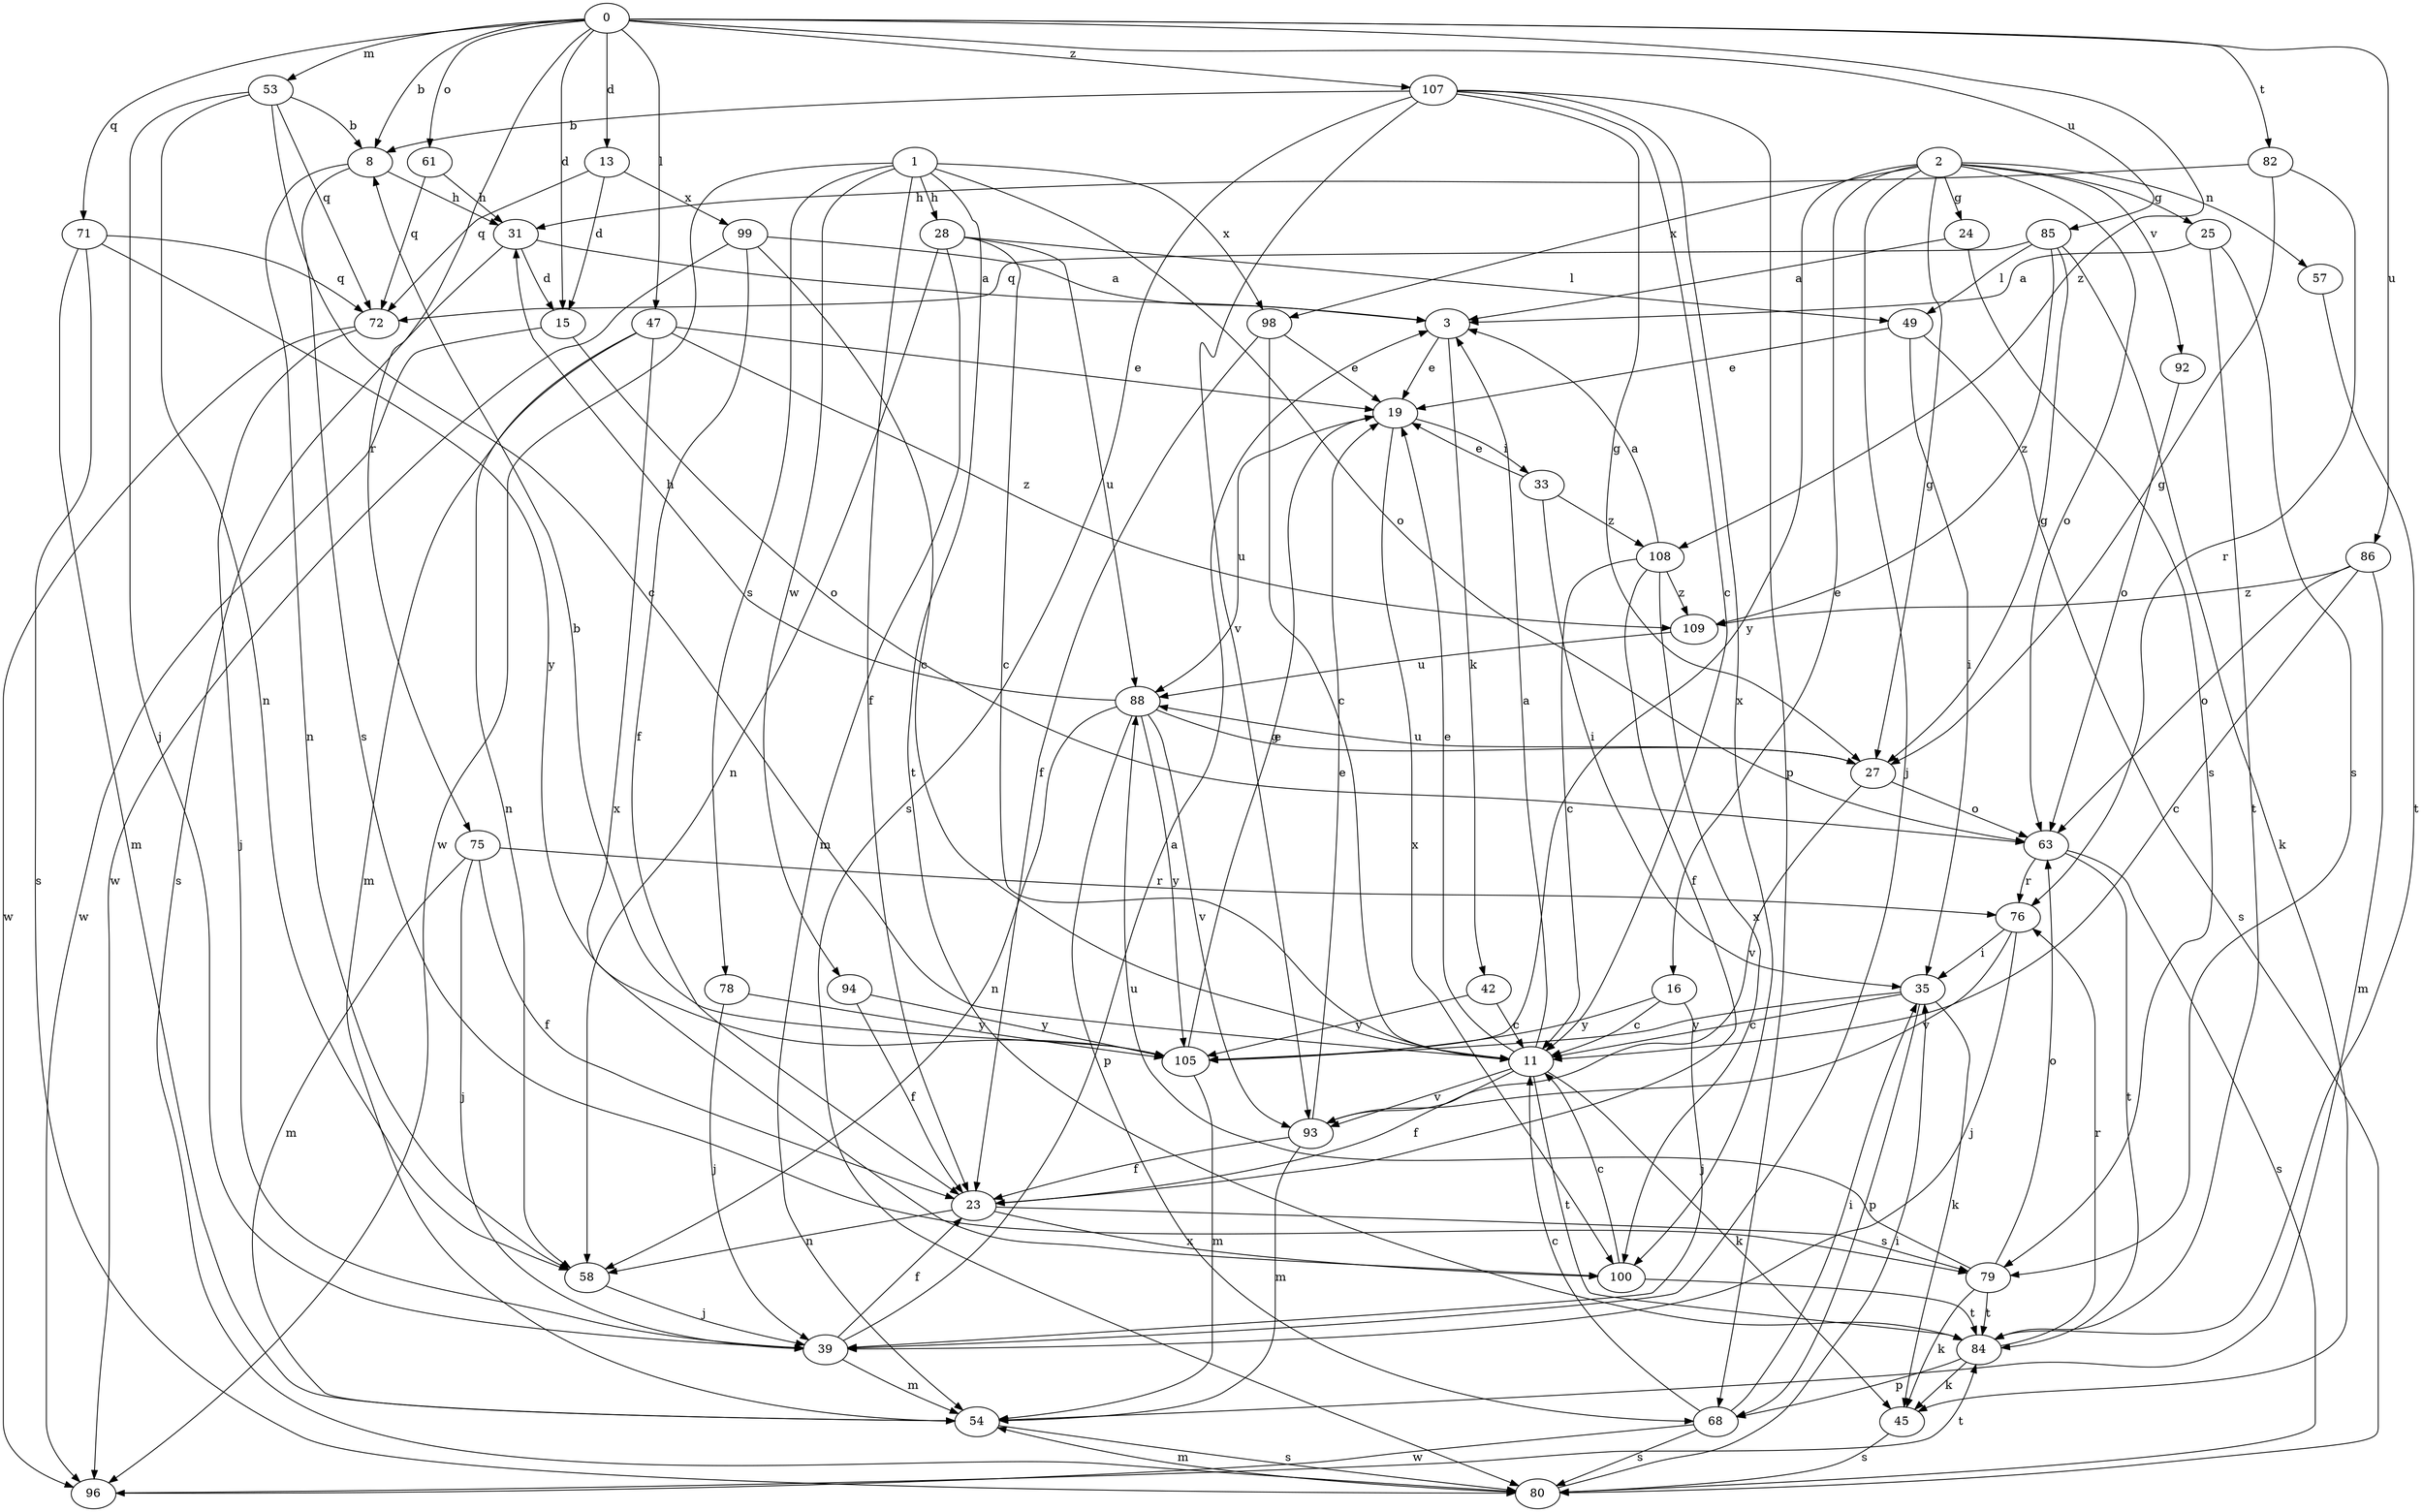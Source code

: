 strict digraph  {
0;
1;
2;
3;
8;
11;
13;
15;
16;
19;
23;
24;
25;
27;
28;
31;
33;
35;
39;
42;
45;
47;
49;
53;
54;
57;
58;
61;
63;
68;
71;
72;
75;
76;
78;
79;
80;
82;
84;
85;
86;
88;
92;
93;
94;
96;
98;
99;
100;
105;
107;
108;
109;
0 -> 8  [label=b];
0 -> 13  [label=d];
0 -> 15  [label=d];
0 -> 47  [label=l];
0 -> 53  [label=m];
0 -> 61  [label=o];
0 -> 71  [label=q];
0 -> 75  [label=r];
0 -> 82  [label=t];
0 -> 85  [label=u];
0 -> 86  [label=u];
0 -> 107  [label=z];
0 -> 108  [label=z];
1 -> 23  [label=f];
1 -> 28  [label=h];
1 -> 63  [label=o];
1 -> 78  [label=s];
1 -> 84  [label=t];
1 -> 94  [label=w];
1 -> 96  [label=w];
1 -> 98  [label=x];
2 -> 16  [label=e];
2 -> 24  [label=g];
2 -> 25  [label=g];
2 -> 27  [label=g];
2 -> 39  [label=j];
2 -> 57  [label=n];
2 -> 63  [label=o];
2 -> 92  [label=v];
2 -> 98  [label=x];
2 -> 105  [label=y];
3 -> 19  [label=e];
3 -> 42  [label=k];
8 -> 31  [label=h];
8 -> 58  [label=n];
8 -> 79  [label=s];
11 -> 3  [label=a];
11 -> 19  [label=e];
11 -> 23  [label=f];
11 -> 45  [label=k];
11 -> 84  [label=t];
11 -> 93  [label=v];
13 -> 15  [label=d];
13 -> 72  [label=q];
13 -> 99  [label=x];
15 -> 63  [label=o];
15 -> 96  [label=w];
16 -> 11  [label=c];
16 -> 39  [label=j];
16 -> 105  [label=y];
19 -> 33  [label=i];
19 -> 88  [label=u];
19 -> 100  [label=x];
23 -> 58  [label=n];
23 -> 79  [label=s];
23 -> 100  [label=x];
24 -> 3  [label=a];
24 -> 79  [label=s];
25 -> 3  [label=a];
25 -> 79  [label=s];
25 -> 84  [label=t];
27 -> 63  [label=o];
27 -> 88  [label=u];
27 -> 93  [label=v];
28 -> 11  [label=c];
28 -> 49  [label=l];
28 -> 54  [label=m];
28 -> 58  [label=n];
28 -> 88  [label=u];
31 -> 3  [label=a];
31 -> 15  [label=d];
31 -> 80  [label=s];
33 -> 19  [label=e];
33 -> 35  [label=i];
33 -> 108  [label=z];
35 -> 11  [label=c];
35 -> 45  [label=k];
35 -> 68  [label=p];
35 -> 105  [label=y];
39 -> 3  [label=a];
39 -> 23  [label=f];
39 -> 54  [label=m];
42 -> 11  [label=c];
42 -> 105  [label=y];
45 -> 80  [label=s];
47 -> 19  [label=e];
47 -> 54  [label=m];
47 -> 58  [label=n];
47 -> 100  [label=x];
47 -> 109  [label=z];
49 -> 19  [label=e];
49 -> 35  [label=i];
49 -> 80  [label=s];
53 -> 8  [label=b];
53 -> 11  [label=c];
53 -> 39  [label=j];
53 -> 58  [label=n];
53 -> 72  [label=q];
54 -> 80  [label=s];
57 -> 84  [label=t];
58 -> 39  [label=j];
61 -> 31  [label=h];
61 -> 72  [label=q];
63 -> 76  [label=r];
63 -> 80  [label=s];
63 -> 84  [label=t];
68 -> 11  [label=c];
68 -> 35  [label=i];
68 -> 80  [label=s];
68 -> 96  [label=w];
71 -> 54  [label=m];
71 -> 72  [label=q];
71 -> 80  [label=s];
71 -> 105  [label=y];
72 -> 39  [label=j];
72 -> 96  [label=w];
75 -> 23  [label=f];
75 -> 39  [label=j];
75 -> 54  [label=m];
75 -> 76  [label=r];
76 -> 35  [label=i];
76 -> 39  [label=j];
76 -> 93  [label=v];
78 -> 39  [label=j];
78 -> 105  [label=y];
79 -> 45  [label=k];
79 -> 63  [label=o];
79 -> 84  [label=t];
79 -> 88  [label=u];
80 -> 35  [label=i];
80 -> 54  [label=m];
82 -> 27  [label=g];
82 -> 31  [label=h];
82 -> 76  [label=r];
84 -> 45  [label=k];
84 -> 68  [label=p];
84 -> 76  [label=r];
85 -> 27  [label=g];
85 -> 45  [label=k];
85 -> 49  [label=l];
85 -> 72  [label=q];
85 -> 109  [label=z];
86 -> 11  [label=c];
86 -> 54  [label=m];
86 -> 63  [label=o];
86 -> 109  [label=z];
88 -> 27  [label=g];
88 -> 31  [label=h];
88 -> 58  [label=n];
88 -> 68  [label=p];
88 -> 93  [label=v];
88 -> 105  [label=y];
92 -> 63  [label=o];
93 -> 19  [label=e];
93 -> 23  [label=f];
93 -> 54  [label=m];
94 -> 23  [label=f];
94 -> 105  [label=y];
96 -> 84  [label=t];
98 -> 11  [label=c];
98 -> 19  [label=e];
98 -> 23  [label=f];
99 -> 3  [label=a];
99 -> 11  [label=c];
99 -> 23  [label=f];
99 -> 96  [label=w];
100 -> 11  [label=c];
100 -> 84  [label=t];
105 -> 8  [label=b];
105 -> 19  [label=e];
105 -> 54  [label=m];
107 -> 8  [label=b];
107 -> 11  [label=c];
107 -> 27  [label=g];
107 -> 68  [label=p];
107 -> 80  [label=s];
107 -> 93  [label=v];
107 -> 100  [label=x];
108 -> 3  [label=a];
108 -> 11  [label=c];
108 -> 23  [label=f];
108 -> 100  [label=x];
108 -> 109  [label=z];
109 -> 88  [label=u];
}
